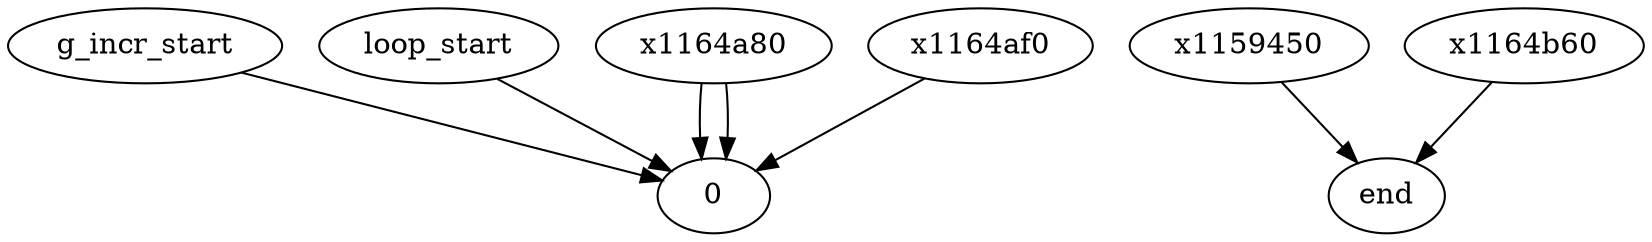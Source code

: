 digraph cfg{
g_incr_start -> 0x1159450
0x1159450 -> end
loop_start -> 0x1164a80
0x1164a80 -> 0x1164af0
0x1164a80 -> 0x1164b60
0x1164af0 -> 0x1164b60
0x1164b60 -> end

}
